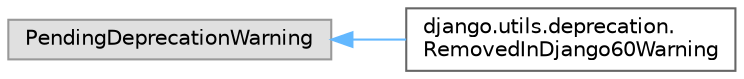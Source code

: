 digraph "Graphical Class Hierarchy"
{
 // LATEX_PDF_SIZE
  bgcolor="transparent";
  edge [fontname=Helvetica,fontsize=10,labelfontname=Helvetica,labelfontsize=10];
  node [fontname=Helvetica,fontsize=10,shape=box,height=0.2,width=0.4];
  rankdir="LR";
  Node0 [id="Node000000",label="PendingDeprecationWarning",height=0.2,width=0.4,color="grey60", fillcolor="#E0E0E0", style="filled",tooltip=" "];
  Node0 -> Node1 [id="edge2116_Node000000_Node000001",dir="back",color="steelblue1",style="solid",tooltip=" "];
  Node1 [id="Node000001",label="django.utils.deprecation.\lRemovedInDjango60Warning",height=0.2,width=0.4,color="grey40", fillcolor="white", style="filled",URL="$classdjango_1_1utils_1_1deprecation_1_1_removed_in_django60_warning.html",tooltip=" "];
}
